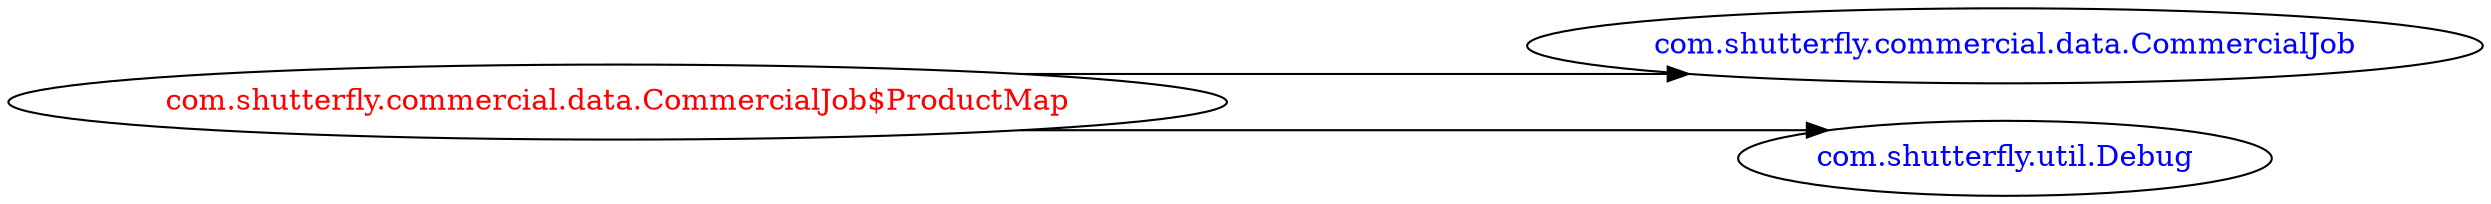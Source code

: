 digraph dependencyGraph {
 concentrate=true;
 ranksep="2.0";
 rankdir="LR"; 
 splines="ortho";
"com.shutterfly.commercial.data.CommercialJob$ProductMap" [fontcolor="red"];
"com.shutterfly.commercial.data.CommercialJob" [ fontcolor="blue" ];
"com.shutterfly.commercial.data.CommercialJob$ProductMap"->"com.shutterfly.commercial.data.CommercialJob";
"com.shutterfly.util.Debug" [ fontcolor="blue" ];
"com.shutterfly.commercial.data.CommercialJob$ProductMap"->"com.shutterfly.util.Debug";
}